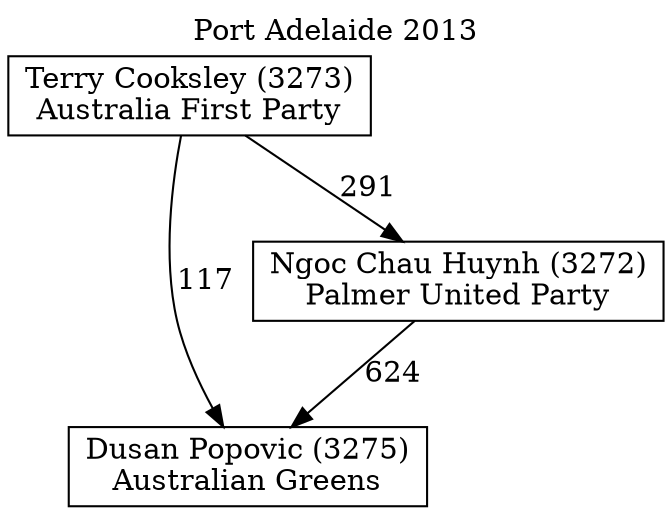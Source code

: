 // House preference flow
digraph "Dusan Popovic (3275)_Port Adelaide_2013" {
	graph [label="Port Adelaide 2013" labelloc=t mclimit=10]
	node [shape=box]
	"Dusan Popovic (3275)" [label="Dusan Popovic (3275)
Australian Greens"]
	"Ngoc Chau Huynh (3272)" [label="Ngoc Chau Huynh (3272)
Palmer United Party"]
	"Terry Cooksley (3273)" [label="Terry Cooksley (3273)
Australia First Party"]
	"Ngoc Chau Huynh (3272)" -> "Dusan Popovic (3275)" [label=624]
	"Terry Cooksley (3273)" -> "Dusan Popovic (3275)" [label=117]
	"Terry Cooksley (3273)" -> "Ngoc Chau Huynh (3272)" [label=291]
}
